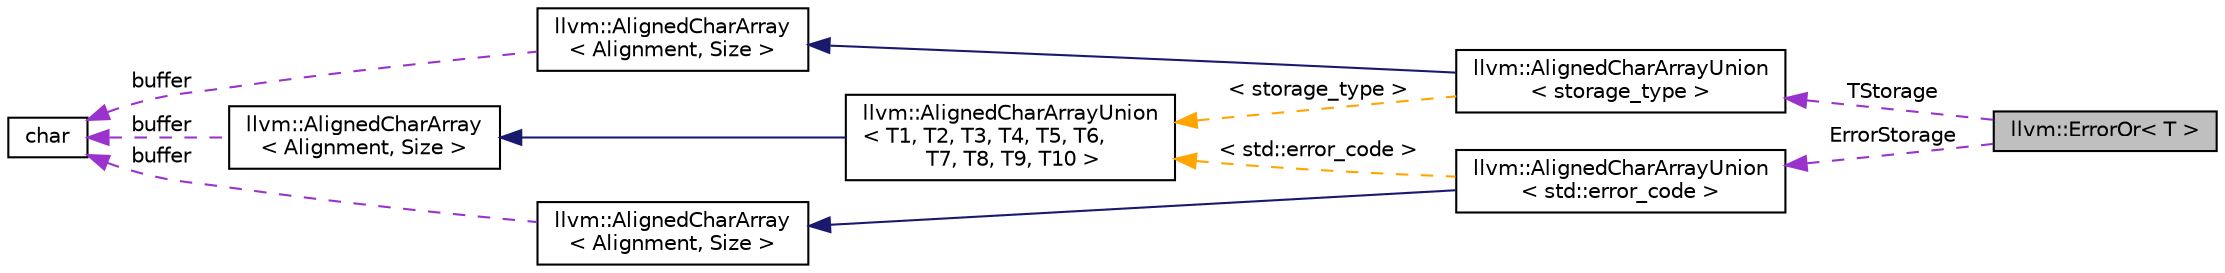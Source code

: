 digraph "llvm::ErrorOr&lt; T &gt;"
{
 // LATEX_PDF_SIZE
  bgcolor="transparent";
  edge [fontname="Helvetica",fontsize="10",labelfontname="Helvetica",labelfontsize="10"];
  node [fontname="Helvetica",fontsize="10",shape="box"];
  rankdir="LR";
  Node1 [label="llvm::ErrorOr\< T \>",height=0.2,width=0.4,color="black", fillcolor="grey75", style="filled", fontcolor="black",tooltip="Represents either an error or a value T."];
  Node2 -> Node1 [dir="back",color="darkorchid3",fontsize="10",style="dashed",label=" TStorage" ,fontname="Helvetica"];
  Node2 [label="llvm::AlignedCharArrayUnion\l\< storage_type \>",height=0.2,width=0.4,color="black",URL="$structllvm_1_1AlignedCharArrayUnion.html",tooltip=" "];
  Node3 -> Node2 [dir="back",color="midnightblue",fontsize="10",style="solid",fontname="Helvetica"];
  Node3 [label="llvm::AlignedCharArray\l\< Alignment, Size \>",height=0.2,width=0.4,color="black",URL="$structllvm_1_1AlignedCharArray.html",tooltip="Helper for building an aligned character array type."];
  Node4 -> Node3 [dir="back",color="darkorchid3",fontsize="10",style="dashed",label=" buffer" ,fontname="Helvetica"];
  Node4 [label="char",height=0.2,width=0.4,color="black",URL="$classchar.html",tooltip=" "];
  Node5 -> Node2 [dir="back",color="orange",fontsize="10",style="dashed",label=" \< storage_type \>" ,fontname="Helvetica"];
  Node5 [label="llvm::AlignedCharArrayUnion\l\< T1, T2, T3, T4, T5, T6,\l T7, T8, T9, T10 \>",height=0.2,width=0.4,color="black",URL="$structllvm_1_1AlignedCharArrayUnion.html",tooltip="This union template exposes a suitably aligned and sized character array member which can hold elemen..."];
  Node6 -> Node5 [dir="back",color="midnightblue",fontsize="10",style="solid",fontname="Helvetica"];
  Node6 [label="llvm::AlignedCharArray\l\< Alignment, Size \>",height=0.2,width=0.4,color="black",URL="$structllvm_1_1AlignedCharArray.html",tooltip="Helper for building an aligned character array type."];
  Node4 -> Node6 [dir="back",color="darkorchid3",fontsize="10",style="dashed",label=" buffer" ,fontname="Helvetica"];
  Node7 -> Node1 [dir="back",color="darkorchid3",fontsize="10",style="dashed",label=" ErrorStorage" ,fontname="Helvetica"];
  Node7 [label="llvm::AlignedCharArrayUnion\l\< std::error_code \>",height=0.2,width=0.4,color="black",URL="$structllvm_1_1AlignedCharArrayUnion.html",tooltip=" "];
  Node8 -> Node7 [dir="back",color="midnightblue",fontsize="10",style="solid",fontname="Helvetica"];
  Node8 [label="llvm::AlignedCharArray\l\< Alignment, Size \>",height=0.2,width=0.4,color="black",URL="$structllvm_1_1AlignedCharArray.html",tooltip="Helper for building an aligned character array type."];
  Node4 -> Node8 [dir="back",color="darkorchid3",fontsize="10",style="dashed",label=" buffer" ,fontname="Helvetica"];
  Node5 -> Node7 [dir="back",color="orange",fontsize="10",style="dashed",label=" \< std::error_code \>" ,fontname="Helvetica"];
}
